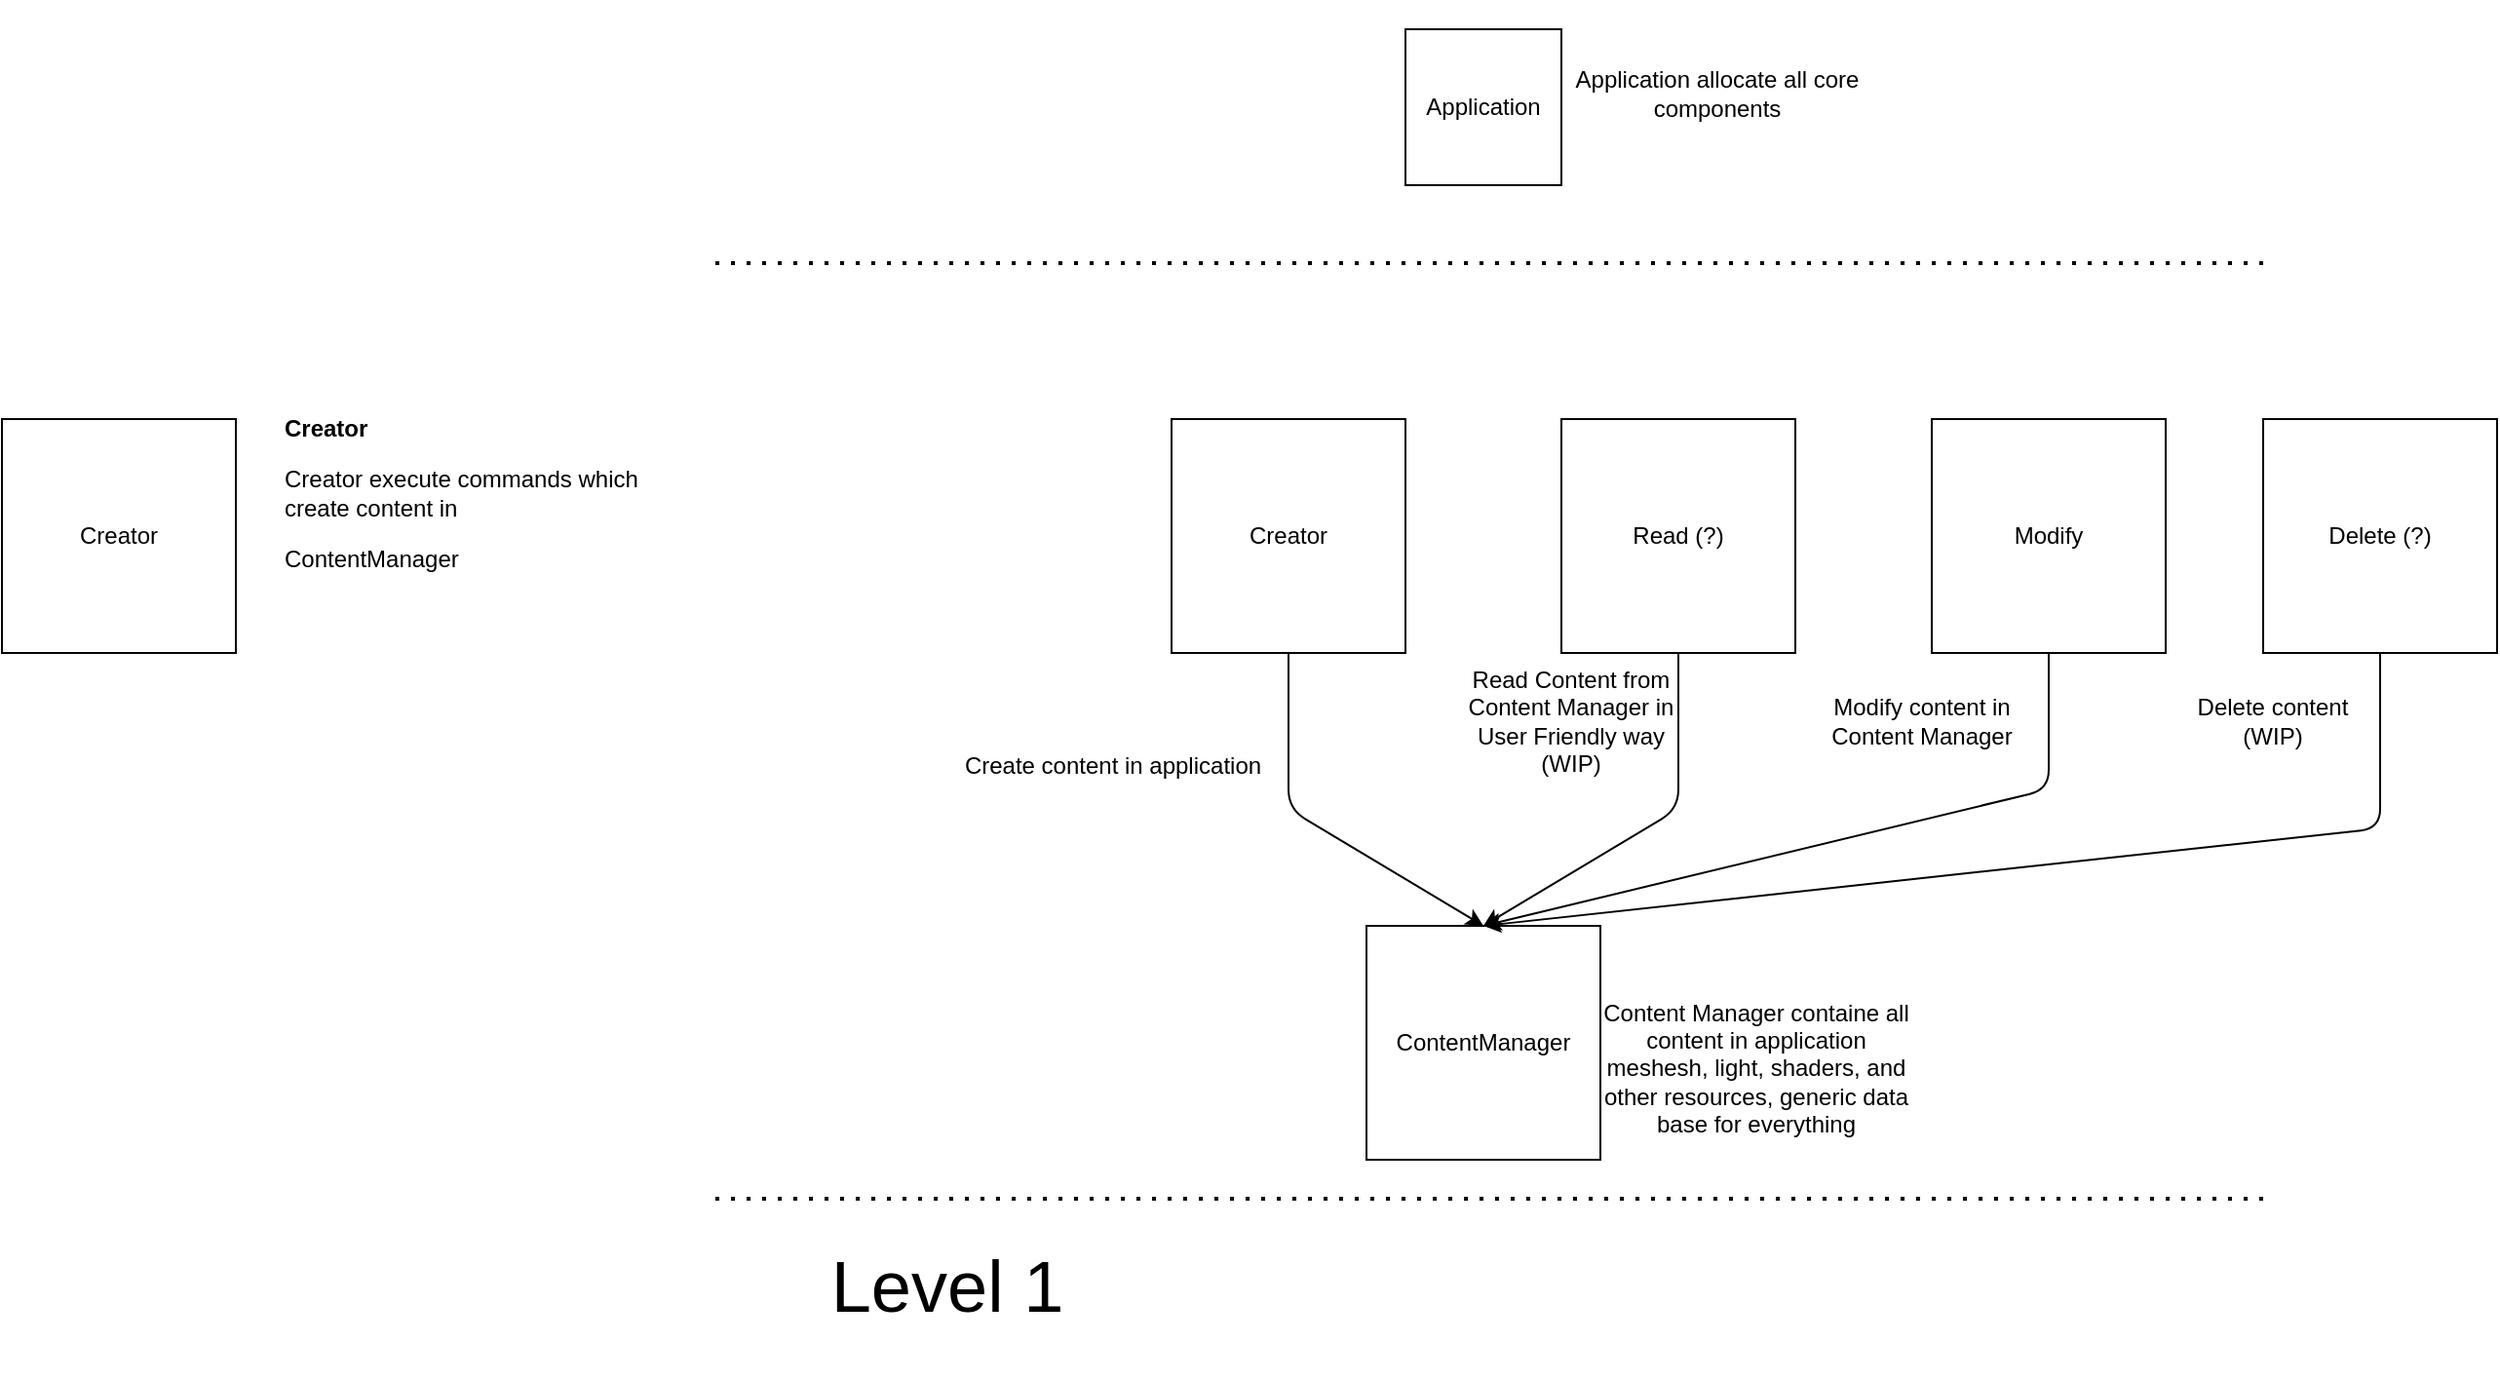 <mxfile>
    <diagram id="GmVmlv56j2cWSZ3gJuzG" name="Page-1">
        <mxGraphModel dx="1737" dy="665" grid="1" gridSize="10" guides="1" tooltips="1" connect="1" arrows="1" fold="1" page="1" pageScale="1" pageWidth="850" pageHeight="1100" math="0" shadow="0">
            <root>
                <mxCell id="0"/>
                <mxCell id="1" parent="0"/>
                <mxCell id="2" value="Application" style="whiteSpace=wrap;html=1;aspect=fixed;" vertex="1" parent="1">
                    <mxGeometry x="120" y="80" width="80" height="80" as="geometry"/>
                </mxCell>
                <mxCell id="4" value="Application allocate all core components" style="text;html=1;strokeColor=none;fillColor=none;align=center;verticalAlign=middle;whiteSpace=wrap;rounded=0;" vertex="1" parent="1">
                    <mxGeometry x="200" y="65" width="160" height="95" as="geometry"/>
                </mxCell>
                <mxCell id="5" value="ContentManager" style="whiteSpace=wrap;html=1;aspect=fixed;" vertex="1" parent="1">
                    <mxGeometry x="100" y="540" width="120" height="120" as="geometry"/>
                </mxCell>
                <mxCell id="6" value="Content Manager containe all content in application meshesh, light, shaders, and other resources, generic data base for everything" style="text;html=1;strokeColor=none;fillColor=none;align=center;verticalAlign=middle;whiteSpace=wrap;rounded=0;" vertex="1" parent="1">
                    <mxGeometry x="220" y="565" width="160" height="95" as="geometry"/>
                </mxCell>
                <mxCell id="7" value="" style="endArrow=none;dashed=1;html=1;dashPattern=1 3;strokeWidth=2;" edge="1" parent="1">
                    <mxGeometry width="50" height="50" relative="1" as="geometry">
                        <mxPoint x="560" y="200" as="sourcePoint"/>
                        <mxPoint x="-240" y="200" as="targetPoint"/>
                    </mxGeometry>
                </mxCell>
                <mxCell id="8" value="Level 1" style="text;html=1;strokeColor=none;fillColor=none;align=center;verticalAlign=middle;whiteSpace=wrap;rounded=0;fontSize=37;" vertex="1" parent="1">
                    <mxGeometry x="-230" y="680" width="230" height="92" as="geometry"/>
                </mxCell>
                <mxCell id="10" value="" style="endArrow=none;dashed=1;html=1;dashPattern=1 3;strokeWidth=2;" edge="1" parent="1">
                    <mxGeometry width="50" height="50" relative="1" as="geometry">
                        <mxPoint x="560" y="680" as="sourcePoint"/>
                        <mxPoint x="-240" y="680" as="targetPoint"/>
                    </mxGeometry>
                </mxCell>
                <mxCell id="12" style="edgeStyle=none;html=1;entryX=0.5;entryY=0;entryDx=0;entryDy=0;fontSize=37;" edge="1" parent="1" source="11" target="5">
                    <mxGeometry relative="1" as="geometry">
                        <Array as="points">
                            <mxPoint x="60" y="480"/>
                        </Array>
                    </mxGeometry>
                </mxCell>
                <mxCell id="11" value="Creator" style="whiteSpace=wrap;html=1;aspect=fixed;" vertex="1" parent="1">
                    <mxGeometry y="280" width="120" height="120" as="geometry"/>
                </mxCell>
                <mxCell id="13" value="Create content in application" style="text;html=1;strokeColor=none;fillColor=none;align=center;verticalAlign=middle;whiteSpace=wrap;rounded=0;" vertex="1" parent="1">
                    <mxGeometry x="-110" y="410" width="160" height="95" as="geometry"/>
                </mxCell>
                <mxCell id="15" style="edgeStyle=none;html=1;entryX=0.5;entryY=0;entryDx=0;entryDy=0;fontSize=37;" edge="1" parent="1" source="14" target="5">
                    <mxGeometry relative="1" as="geometry">
                        <Array as="points">
                            <mxPoint x="260" y="480"/>
                        </Array>
                    </mxGeometry>
                </mxCell>
                <mxCell id="14" value="Read (?)" style="whiteSpace=wrap;html=1;aspect=fixed;" vertex="1" parent="1">
                    <mxGeometry x="200" y="280" width="120" height="120" as="geometry"/>
                </mxCell>
                <mxCell id="16" value="Read Content from Content Manager in User Friendly way (WIP)" style="text;html=1;strokeColor=none;fillColor=none;align=center;verticalAlign=middle;whiteSpace=wrap;rounded=0;" vertex="1" parent="1">
                    <mxGeometry x="150" y="400" width="110" height="70" as="geometry"/>
                </mxCell>
                <mxCell id="18" style="edgeStyle=none;html=1;fontSize=37;entryX=0.5;entryY=0;entryDx=0;entryDy=0;" edge="1" parent="1" source="17" target="5">
                    <mxGeometry relative="1" as="geometry">
                        <mxPoint x="310" y="480" as="targetPoint"/>
                        <Array as="points">
                            <mxPoint x="450" y="470"/>
                        </Array>
                    </mxGeometry>
                </mxCell>
                <mxCell id="17" value="Modify" style="whiteSpace=wrap;html=1;aspect=fixed;" vertex="1" parent="1">
                    <mxGeometry x="390" y="280" width="120" height="120" as="geometry"/>
                </mxCell>
                <mxCell id="22" value="Modify content in Content Manager" style="text;html=1;strokeColor=none;fillColor=none;align=center;verticalAlign=middle;whiteSpace=wrap;rounded=0;" vertex="1" parent="1">
                    <mxGeometry x="330" y="400" width="110" height="70" as="geometry"/>
                </mxCell>
                <mxCell id="24" style="edgeStyle=none;html=1;entryX=0.5;entryY=0;entryDx=0;entryDy=0;fontSize=37;" edge="1" parent="1" source="23" target="5">
                    <mxGeometry relative="1" as="geometry">
                        <Array as="points">
                            <mxPoint x="620" y="490"/>
                        </Array>
                    </mxGeometry>
                </mxCell>
                <mxCell id="23" value="Delete (?)" style="whiteSpace=wrap;html=1;aspect=fixed;" vertex="1" parent="1">
                    <mxGeometry x="560" y="280" width="120" height="120" as="geometry"/>
                </mxCell>
                <mxCell id="28" value="Delete content&lt;br&gt;(WIP)" style="text;html=1;strokeColor=none;fillColor=none;align=center;verticalAlign=middle;whiteSpace=wrap;rounded=0;" vertex="1" parent="1">
                    <mxGeometry x="510" y="400" width="110" height="70" as="geometry"/>
                </mxCell>
                <mxCell id="29" value="Creator" style="whiteSpace=wrap;html=1;aspect=fixed;" vertex="1" parent="1">
                    <mxGeometry x="-600" y="280" width="120" height="120" as="geometry"/>
                </mxCell>
                <mxCell id="30" value="&lt;h1 style=&quot;font-size: 12px;&quot;&gt;Creator&lt;/h1&gt;&lt;p style=&quot;font-size: 12px;&quot;&gt;Creator execute commands which create content in&amp;nbsp;&lt;/p&gt;&lt;span style=&quot;text-align: center;&quot;&gt;ContentManager&lt;/span&gt;" style="text;html=1;strokeColor=none;fillColor=none;spacing=5;spacingTop=-20;whiteSpace=wrap;overflow=hidden;rounded=0;fontSize=12;" vertex="1" parent="1">
                    <mxGeometry x="-460" y="280" width="190" height="120" as="geometry"/>
                </mxCell>
            </root>
        </mxGraphModel>
    </diagram>
</mxfile>